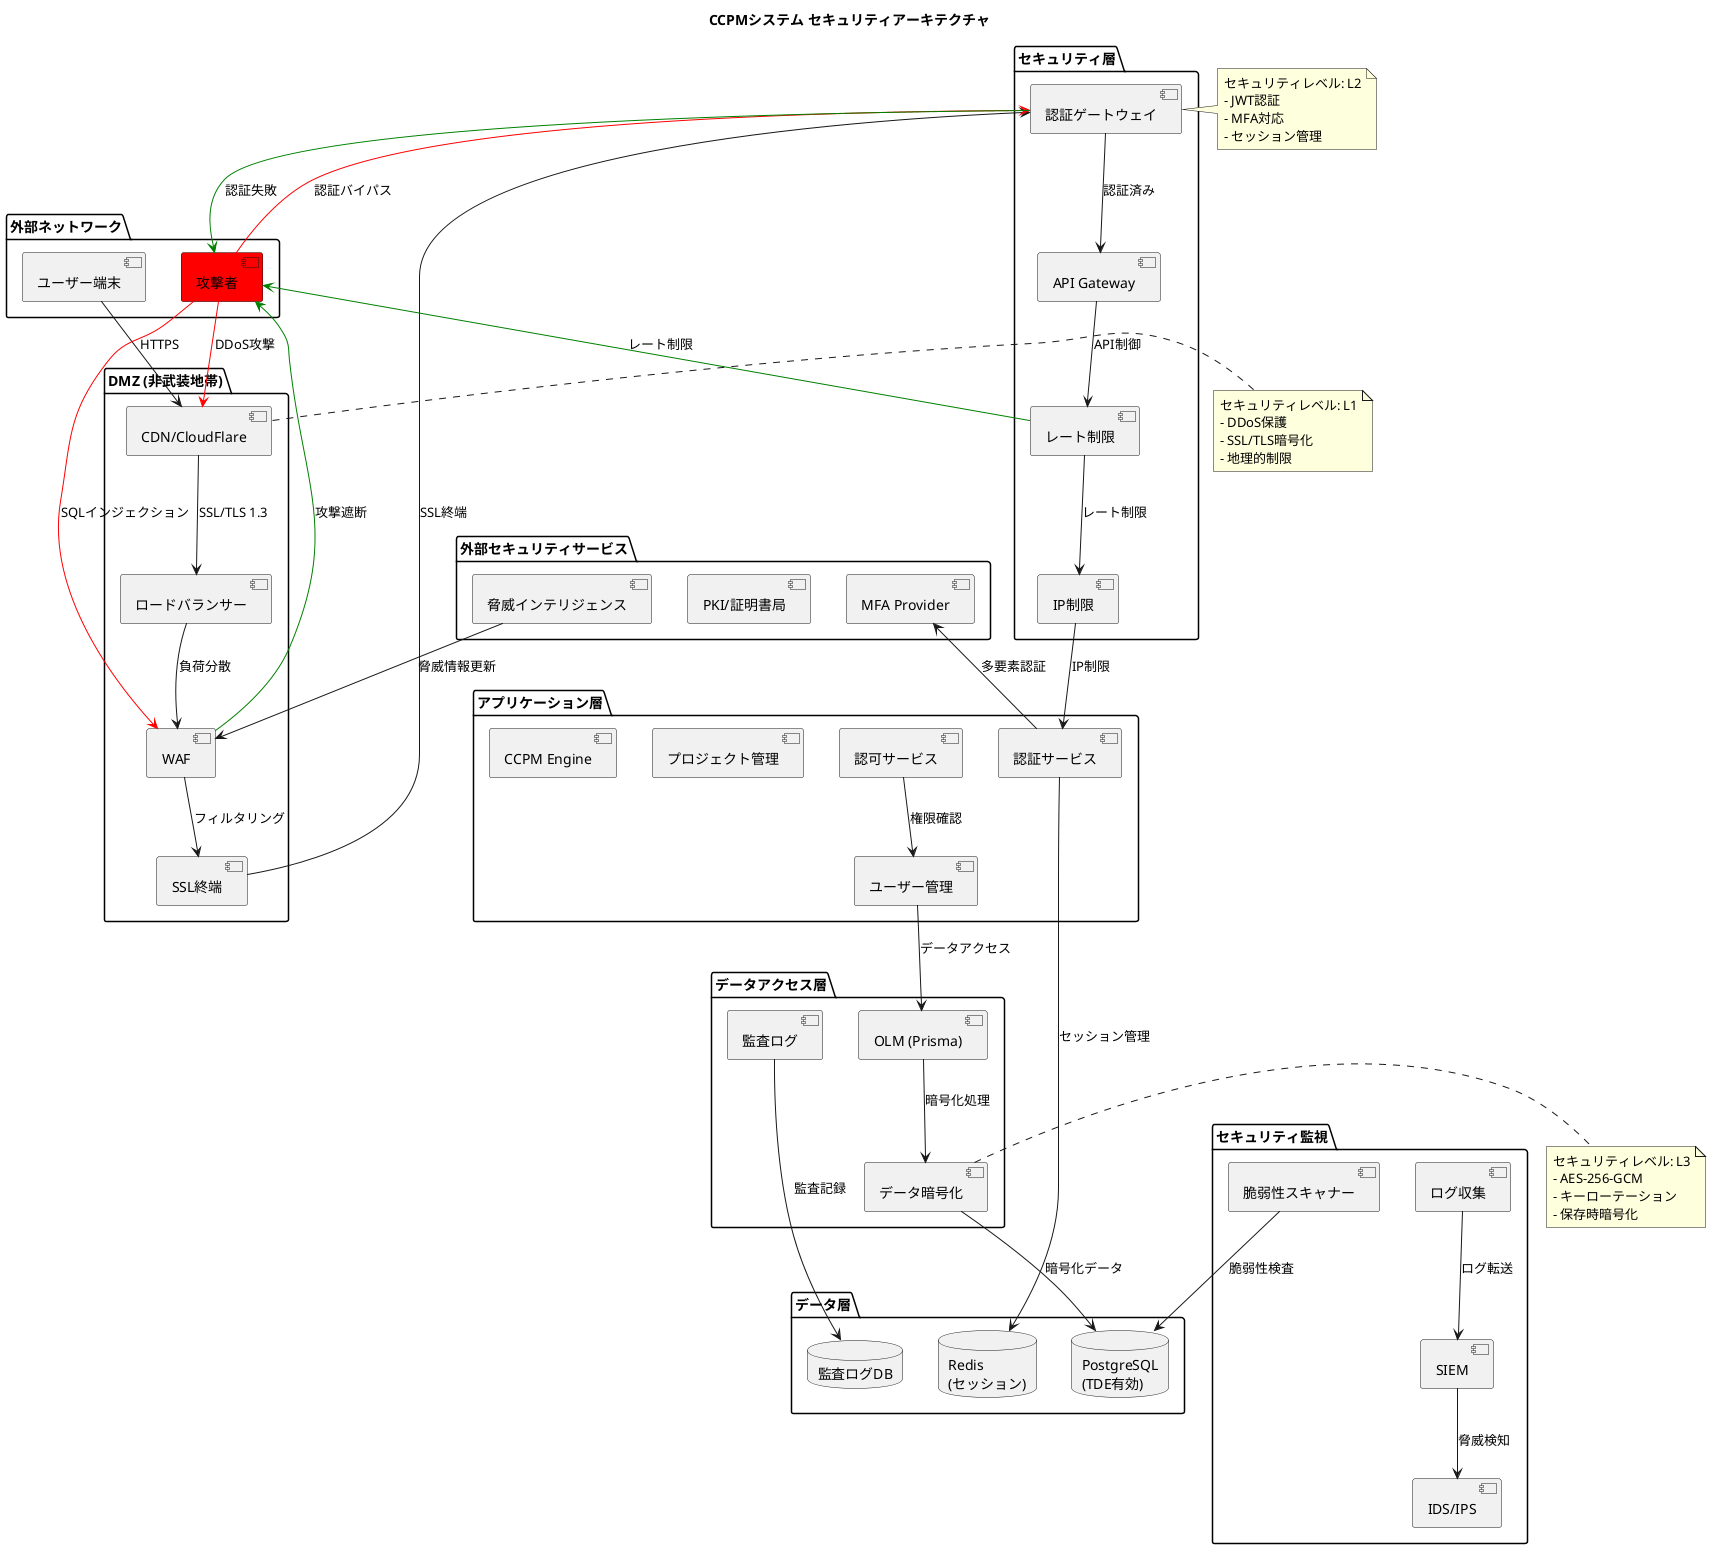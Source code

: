 @startuml security_architecture
title CCPMシステム セキュリティアーキテクチャ

!define PRIMARY_COLOR #2E86AB
!define SECONDARY_COLOR #A23B72
!define SUCCESS_COLOR #F18F01
!define WARNING_COLOR #C73E1D

' 外部境界
package "外部ネットワーク" {
  [ユーザー端末] as Client
  [攻撃者] as Attacker #red
}

' DMZ層
package "DMZ (非武装地帯)" {
  [CDN/CloudFlare] as CDN
  [ロードバランサー] as LB
  [WAF] as WAF
  [SSL終端] as SSL
}

' セキュリティ層
package "セキュリティ層" {
  [認証ゲートウェイ] as AuthGW
  [API Gateway] as APIGW
  [レート制限] as RateLimit
  [IP制限] as IPFilter
}

' アプリケーション層
package "アプリケーション層" {
  [認証サービス] as AuthService
  [認可サービス] as AuthzService
  [ユーザー管理] as UserService
  [プロジェクト管理] as ProjectService
  [CCPM Engine] as CCPMEngine
}

' データアクセス層
package "データアクセス層" {
  [OLM (Prisma)] as ORM
  [データ暗号化] as DataEncryption
  [監査ログ] as AuditLog
}

' データ層
package "データ層" {
  database "PostgreSQL\n(TDE有効)" as DB
  database "Redis\n(セッション)" as Redis
  database "監査ログDB" as AuditDB
}

' セキュリティ監視
package "セキュリティ監視" {
  [SIEM] as SIEM
  [IDS/IPS] as IDS
  [脆弱性スキャナー] as VulnScanner
  [ログ収集] as LogCollector
}

' 外部セキュリティサービス
package "外部セキュリティサービス" {
  [MFA Provider] as MFA
  [PKI/証明書局] as PKI
  [脅威インテリジェンス] as ThreatIntel
}

' 接続関係
Client --> CDN : HTTPS
CDN --> LB : SSL/TLS 1.3
LB --> WAF : 負荷分散
WAF --> SSL : フィルタリング
SSL --> AuthGW : SSL終端

AuthGW --> APIGW : 認証済み
APIGW --> RateLimit : API制御
RateLimit --> IPFilter : レート制限
IPFilter --> AuthService : IP制限

AuthService --> MFA : 多要素認証
AuthService --> Redis : セッション管理
AuthzService --> UserService : 権限確認
UserService --> ORM : データアクセス

ORM --> DataEncryption : 暗号化処理
DataEncryption --> DB : 暗号化データ
AuditLog --> AuditDB : 監査記録

' セキュリティ監視
LogCollector --> SIEM : ログ転送
SIEM --> IDS : 脅威検知
VulnScanner --> DB : 脆弱性検査
ThreatIntel --> WAF : 脅威情報更新

' 攻撃パターン (赤線)
Attacker -[#red]-> CDN : "DDoS攻撃"
Attacker -[#red]-> WAF : "SQLインジェクション"
Attacker -[#red]-> AuthGW : "認証バイパス"

' セキュリティ統制 (緑線)
WAF -[#green]-> Attacker : "攻撃遮断"
AuthGW -[#green]-> Attacker : "認証失敗"
RateLimit -[#green]-> Attacker : "レート制限"

' セキュリティレベル表示
note right of CDN
  セキュリティレベル: L1
  - DDoS保護
  - SSL/TLS暗号化
  - 地理的制限
end note

note right of AuthGW
  セキュリティレベル: L2
  - JWT認証
  - MFA対応
  - セッション管理
end note

note right of DataEncryption
  セキュリティレベル: L3
  - AES-256-GCM
  - キーローテーション
  - 保存時暗号化
end note

@enduml